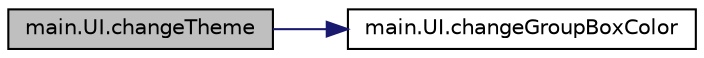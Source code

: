 digraph "main.UI.changeTheme"
{
 // LATEX_PDF_SIZE
  edge [fontname="Helvetica",fontsize="10",labelfontname="Helvetica",labelfontsize="10"];
  node [fontname="Helvetica",fontsize="10",shape=record];
  rankdir="LR";
  Node1 [label="main.UI.changeTheme",height=0.2,width=0.4,color="black", fillcolor="grey75", style="filled", fontcolor="black",tooltip=" "];
  Node1 -> Node2 [color="midnightblue",fontsize="10",style="solid",fontname="Helvetica"];
  Node2 [label="main.UI.changeGroupBoxColor",height=0.2,width=0.4,color="black", fillcolor="white", style="filled",URL="$classmain_1_1_u_i.html#a3327878ac965395c380a86749b9abefc",tooltip=" "];
}
